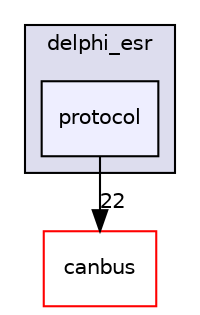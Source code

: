 digraph "modules/drivers/delphi_esr/protocol" {
  compound=true
  node [ fontsize="10", fontname="Helvetica"];
  edge [ labelfontsize="10", labelfontname="Helvetica"];
  subgraph clusterdir_1b7884a9a6729ead1c247e827e3fe257 {
    graph [ bgcolor="#ddddee", pencolor="black", label="delphi_esr" fontname="Helvetica", fontsize="10", URL="dir_1b7884a9a6729ead1c247e827e3fe257.html"]
  dir_d2ff65659363cb14f1bd2cce6d05fe87 [shape=box, label="protocol", style="filled", fillcolor="#eeeeff", pencolor="black", URL="dir_d2ff65659363cb14f1bd2cce6d05fe87.html"];
  }
  dir_6ac68ed414d44d6f54320351cbdbfd7b [shape=box label="canbus" fillcolor="white" style="filled" color="red" URL="dir_6ac68ed414d44d6f54320351cbdbfd7b.html"];
  dir_d2ff65659363cb14f1bd2cce6d05fe87->dir_6ac68ed414d44d6f54320351cbdbfd7b [headlabel="22", labeldistance=1.5 headhref="dir_000105_000095.html"];
}
